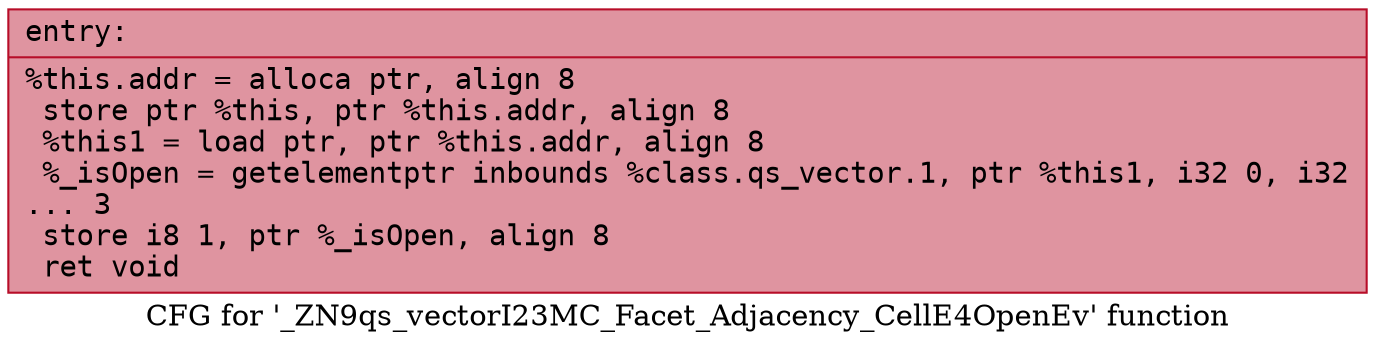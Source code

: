 digraph "CFG for '_ZN9qs_vectorI23MC_Facet_Adjacency_CellE4OpenEv' function" {
	label="CFG for '_ZN9qs_vectorI23MC_Facet_Adjacency_CellE4OpenEv' function";

	Node0x55dfe4bff5a0 [shape=record,color="#b70d28ff", style=filled, fillcolor="#b70d2870" fontname="Courier",label="{entry:\l|  %this.addr = alloca ptr, align 8\l  store ptr %this, ptr %this.addr, align 8\l  %this1 = load ptr, ptr %this.addr, align 8\l  %_isOpen = getelementptr inbounds %class.qs_vector.1, ptr %this1, i32 0, i32\l... 3\l  store i8 1, ptr %_isOpen, align 8\l  ret void\l}"];
}
